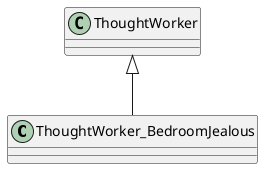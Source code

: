 @startuml
class ThoughtWorker_BedroomJealous {
}
ThoughtWorker <|-- ThoughtWorker_BedroomJealous
@enduml
